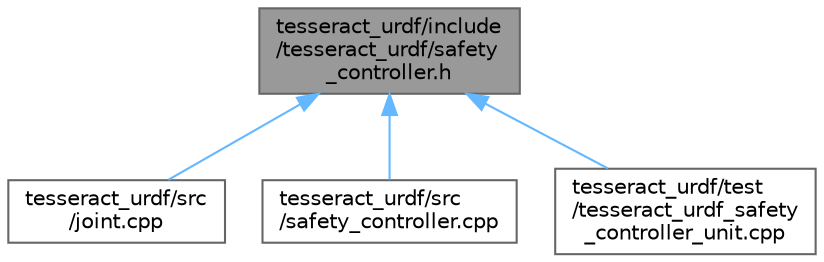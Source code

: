 digraph "tesseract_urdf/include/tesseract_urdf/safety_controller.h"
{
 // LATEX_PDF_SIZE
  bgcolor="transparent";
  edge [fontname=Helvetica,fontsize=10,labelfontname=Helvetica,labelfontsize=10];
  node [fontname=Helvetica,fontsize=10,shape=box,height=0.2,width=0.4];
  Node1 [label="tesseract_urdf/include\l/tesseract_urdf/safety\l_controller.h",height=0.2,width=0.4,color="gray40", fillcolor="grey60", style="filled", fontcolor="black",tooltip="Parse safety_controller from xml string."];
  Node1 -> Node2 [dir="back",color="steelblue1",style="solid"];
  Node2 [label="tesseract_urdf/src\l/joint.cpp",height=0.2,width=0.4,color="grey40", fillcolor="white", style="filled",URL="$dd/dfe/tesseract__urdf_2src_2joint_8cpp.html",tooltip="Parse joint from xml string."];
  Node1 -> Node3 [dir="back",color="steelblue1",style="solid"];
  Node3 [label="tesseract_urdf/src\l/safety_controller.cpp",height=0.2,width=0.4,color="grey40", fillcolor="white", style="filled",URL="$d8/de6/safety__controller_8cpp.html",tooltip="Parse safety_controller from xml string."];
  Node1 -> Node4 [dir="back",color="steelblue1",style="solid"];
  Node4 [label="tesseract_urdf/test\l/tesseract_urdf_safety\l_controller_unit.cpp",height=0.2,width=0.4,color="grey40", fillcolor="white", style="filled",URL="$d3/dcb/tesseract__urdf__safety__controller__unit_8cpp.html",tooltip=" "];
}
